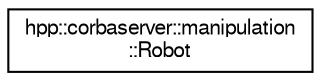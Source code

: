 digraph "Graphical Class Hierarchy"
{
  edge [fontname="FreeSans",fontsize="10",labelfontname="FreeSans",labelfontsize="10"];
  node [fontname="FreeSans",fontsize="10",shape=record];
  rankdir="LR";
  Node1 [label="hpp::corbaserver::manipulation\l::Robot",height=0.2,width=0.4,color="black", fillcolor="white", style="filled",URL="$a00013.html"];
}
